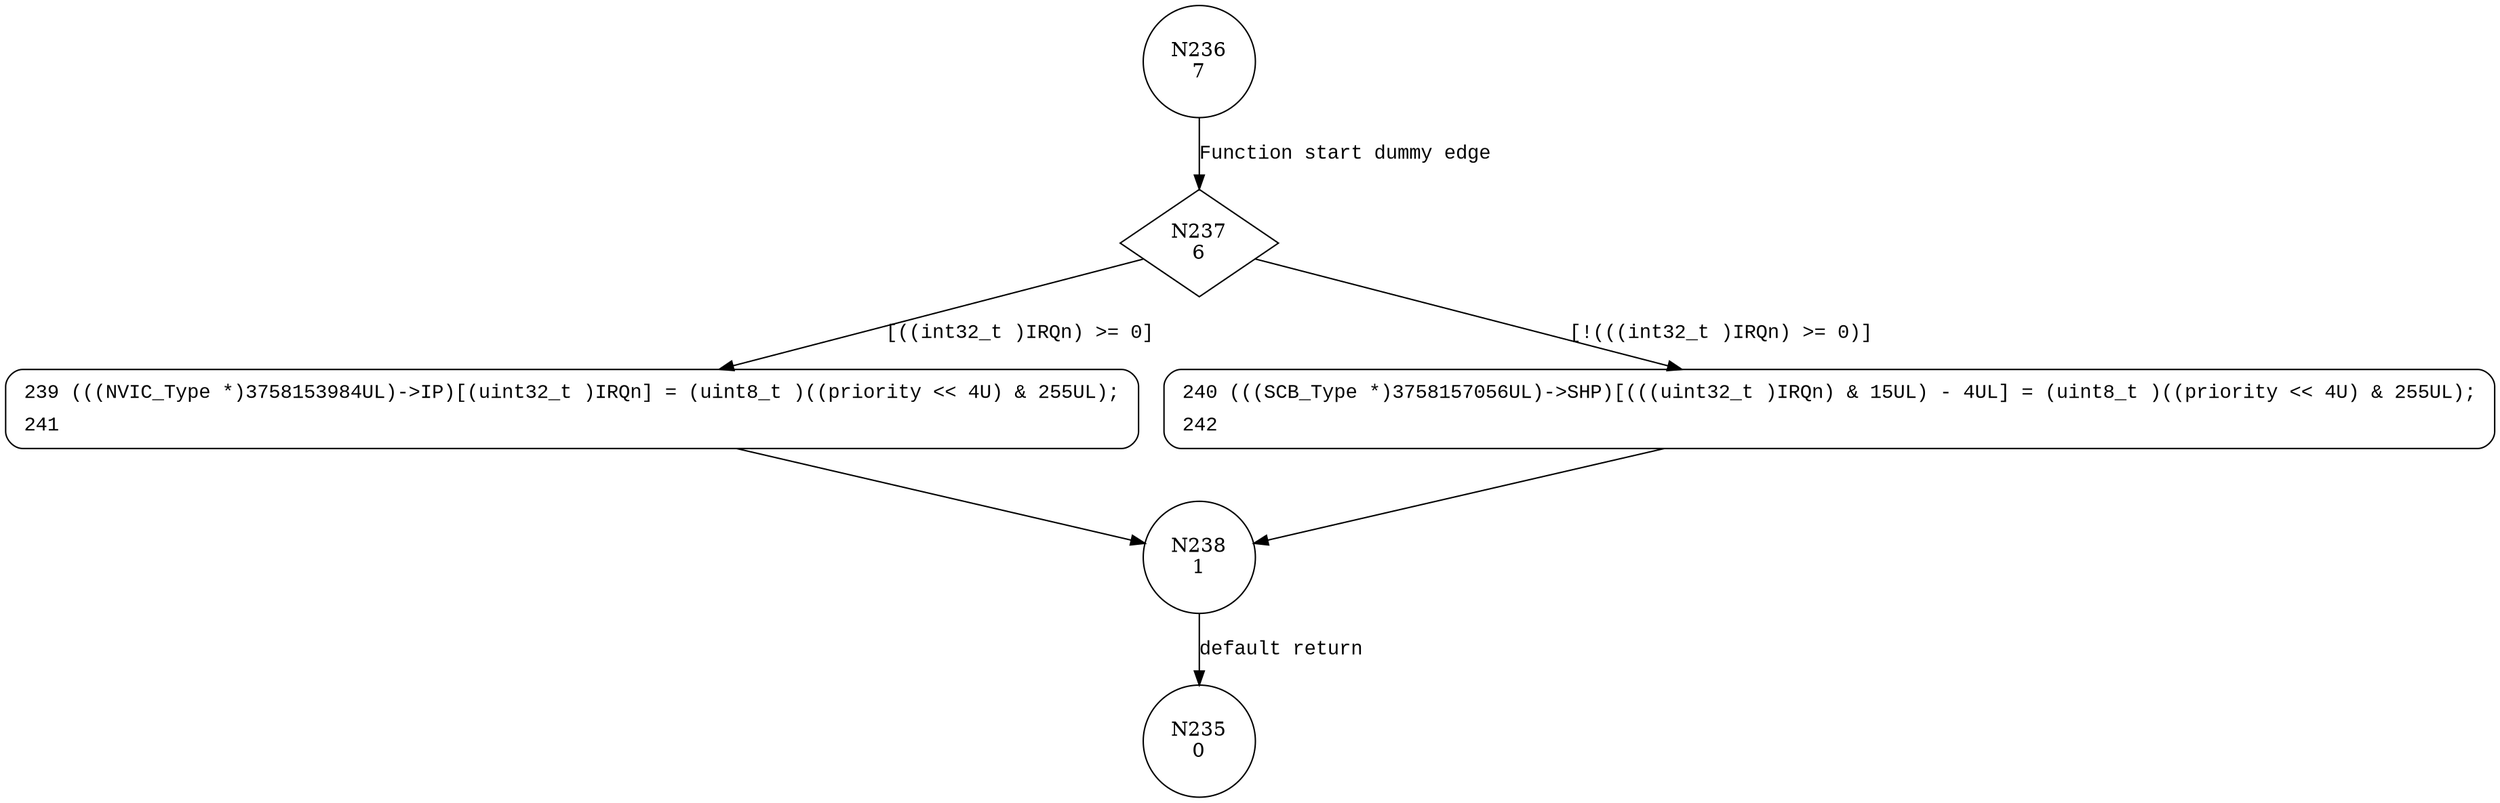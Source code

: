 digraph __NVIC_SetPriority {
236 [shape="circle" label="N236\n7"]
237 [shape="diamond" label="N237\n6"]
239 [shape="circle" label="N239\n3"]
240 [shape="circle" label="N240\n5"]
238 [shape="circle" label="N238\n1"]
235 [shape="circle" label="N235\n0"]
240 [style="filled,bold" penwidth="1" fillcolor="white" fontname="Courier New" shape="Mrecord" label=<<table border="0" cellborder="0" cellpadding="3" bgcolor="white"><tr><td align="right">240</td><td align="left">(((SCB_Type *)3758157056UL)-&gt;SHP)[(((uint32_t )IRQn) &amp; 15UL) - 4UL] = (uint8_t )((priority &lt;&lt; 4U) &amp; 255UL);</td></tr><tr><td align="right">242</td><td align="left"></td></tr></table>>]
240 -> 238[label=""]
239 [style="filled,bold" penwidth="1" fillcolor="white" fontname="Courier New" shape="Mrecord" label=<<table border="0" cellborder="0" cellpadding="3" bgcolor="white"><tr><td align="right">239</td><td align="left">(((NVIC_Type *)3758153984UL)-&gt;IP)[(uint32_t )IRQn] = (uint8_t )((priority &lt;&lt; 4U) &amp; 255UL);</td></tr><tr><td align="right">241</td><td align="left"></td></tr></table>>]
239 -> 238[label=""]
236 -> 237 [label="Function start dummy edge" fontname="Courier New"]
237 -> 239 [label="[((int32_t )IRQn) >= 0]" fontname="Courier New"]
237 -> 240 [label="[!(((int32_t )IRQn) >= 0)]" fontname="Courier New"]
238 -> 235 [label="default return" fontname="Courier New"]
}